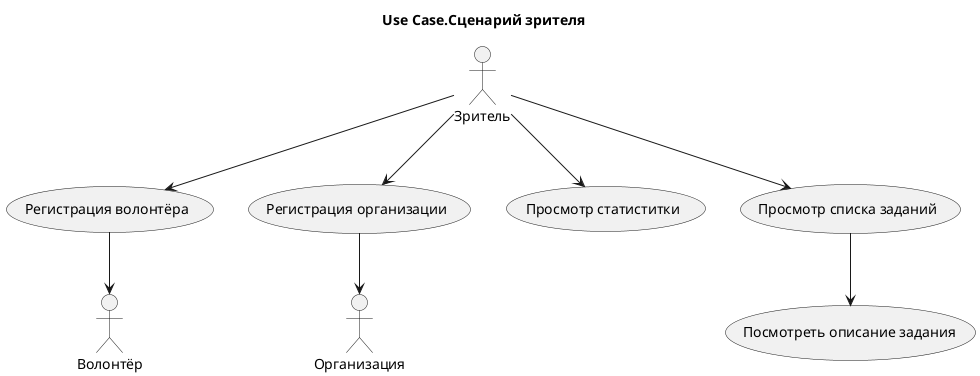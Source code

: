 @startuml

skinparam style classic

title Use Case.Сценарий зрителя

:Зритель: 

Зритель --> (Регистрация волонтёра)
(Регистрация волонтёра) --> Волонтёр

Зритель --> (Регистрация организации)
(Регистрация организации) --> Организация

Зритель --> (Просмотр статиститки)
Зритель --> (Просмотр списка заданий)
(Просмотр списка заданий) --> (Посмотреть описание задания)

@enduml